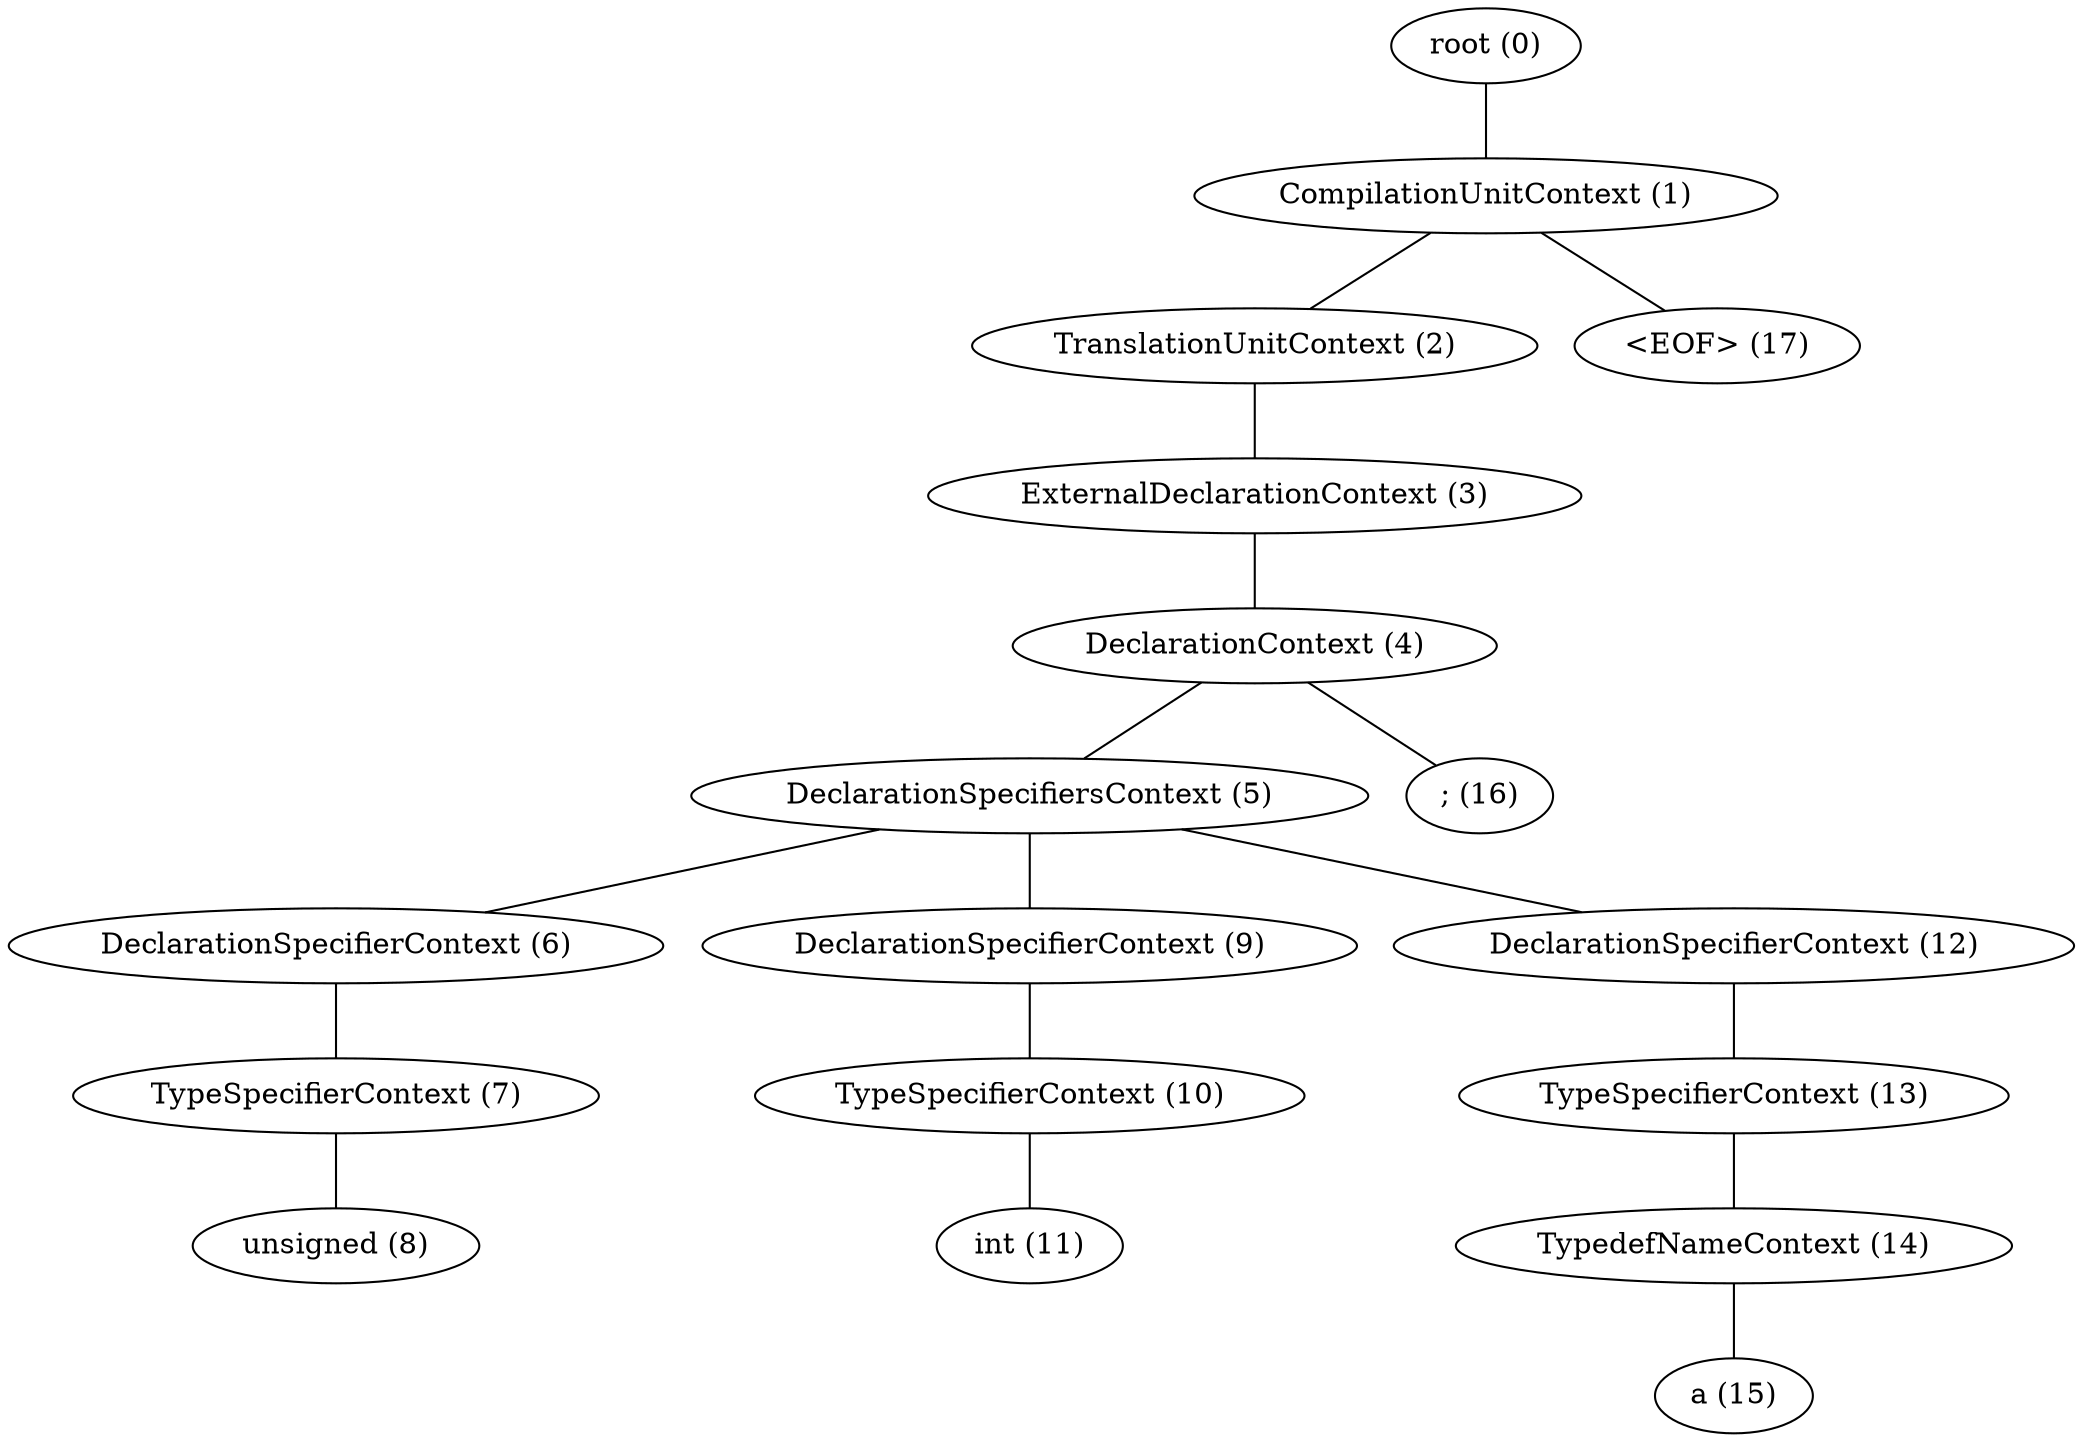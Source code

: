 graph graphname {

  0[label="root (0)"]
  0 -- 1;
  1[label="CompilationUnitContext (1)"]
  1 -- 2;
  1 -- 17;
  2[label="TranslationUnitContext (2)"]
  2 -- 3;
  3[label="ExternalDeclarationContext (3)"]
  3 -- 4;
  4[label="DeclarationContext (4)"]
  4 -- 5;
  4 -- 16;
  5[label="DeclarationSpecifiersContext (5)"]
  5 -- 6;
  5 -- 9;
  5 -- 12;
  6[label="DeclarationSpecifierContext (6)"]
  6 -- 7;
  7[label="TypeSpecifierContext (7)"]
  7 -- 8;
  8[label="unsigned (8)"]
  9[label="DeclarationSpecifierContext (9)"]
  9 -- 10;
  10[label="TypeSpecifierContext (10)"]
  10 -- 11;
  11[label="int (11)"]
  12[label="DeclarationSpecifierContext (12)"]
  12 -- 13;
  13[label="TypeSpecifierContext (13)"]
  13 -- 14;
  14[label="TypedefNameContext (14)"]
  14 -- 15;
  15[label="a (15)"]
  16[label="; (16)"]
  17[label="<EOF> (17)"]
}
